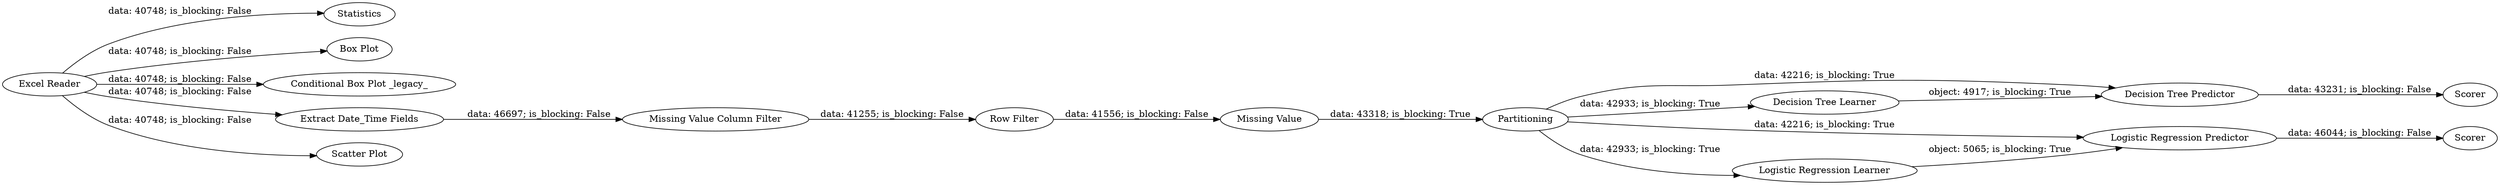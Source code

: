 digraph {
	"-8965541404992601152_10" [label="Missing Value"]
	"-8965541404992601152_13" [label="Decision Tree Predictor"]
	"-8965541404992601152_4" [label=Statistics]
	"-8965541404992601152_12" [label="Decision Tree Learner"]
	"-8965541404992601152_9" [label="Row Filter"]
	"-8965541404992601152_14" [label="Logistic Regression Predictor"]
	"-8965541404992601152_3" [label="Box Plot"]
	"-8965541404992601152_5" [label="Conditional Box Plot _legacy_"]
	"-8965541404992601152_17" [label=Scorer]
	"-8965541404992601152_7" [label="Extract Date_Time Fields"]
	"-8965541404992601152_6" [label="Scatter Plot"]
	"-8965541404992601152_11" [label=Partitioning]
	"-8965541404992601152_1" [label="Excel Reader"]
	"-8965541404992601152_8" [label="Missing Value Column Filter"]
	"-8965541404992601152_15" [label="Logistic Regression Learner"]
	"-8965541404992601152_16" [label=Scorer]
	"-8965541404992601152_11" -> "-8965541404992601152_12" [label="data: 42933; is_blocking: True"]
	"-8965541404992601152_14" -> "-8965541404992601152_17" [label="data: 46044; is_blocking: False"]
	"-8965541404992601152_15" -> "-8965541404992601152_14" [label="object: 5065; is_blocking: True"]
	"-8965541404992601152_13" -> "-8965541404992601152_16" [label="data: 43231; is_blocking: False"]
	"-8965541404992601152_1" -> "-8965541404992601152_4" [label="data: 40748; is_blocking: False"]
	"-8965541404992601152_8" -> "-8965541404992601152_9" [label="data: 41255; is_blocking: False"]
	"-8965541404992601152_11" -> "-8965541404992601152_15" [label="data: 42933; is_blocking: True"]
	"-8965541404992601152_1" -> "-8965541404992601152_6" [label="data: 40748; is_blocking: False"]
	"-8965541404992601152_1" -> "-8965541404992601152_5" [label="data: 40748; is_blocking: False"]
	"-8965541404992601152_7" -> "-8965541404992601152_8" [label="data: 46697; is_blocking: False"]
	"-8965541404992601152_12" -> "-8965541404992601152_13" [label="object: 4917; is_blocking: True"]
	"-8965541404992601152_1" -> "-8965541404992601152_3" [label="data: 40748; is_blocking: False"]
	"-8965541404992601152_9" -> "-8965541404992601152_10" [label="data: 41556; is_blocking: False"]
	"-8965541404992601152_10" -> "-8965541404992601152_11" [label="data: 43318; is_blocking: True"]
	"-8965541404992601152_1" -> "-8965541404992601152_7" [label="data: 40748; is_blocking: False"]
	"-8965541404992601152_11" -> "-8965541404992601152_14" [label="data: 42216; is_blocking: True"]
	"-8965541404992601152_11" -> "-8965541404992601152_13" [label="data: 42216; is_blocking: True"]
	rankdir=LR
}
